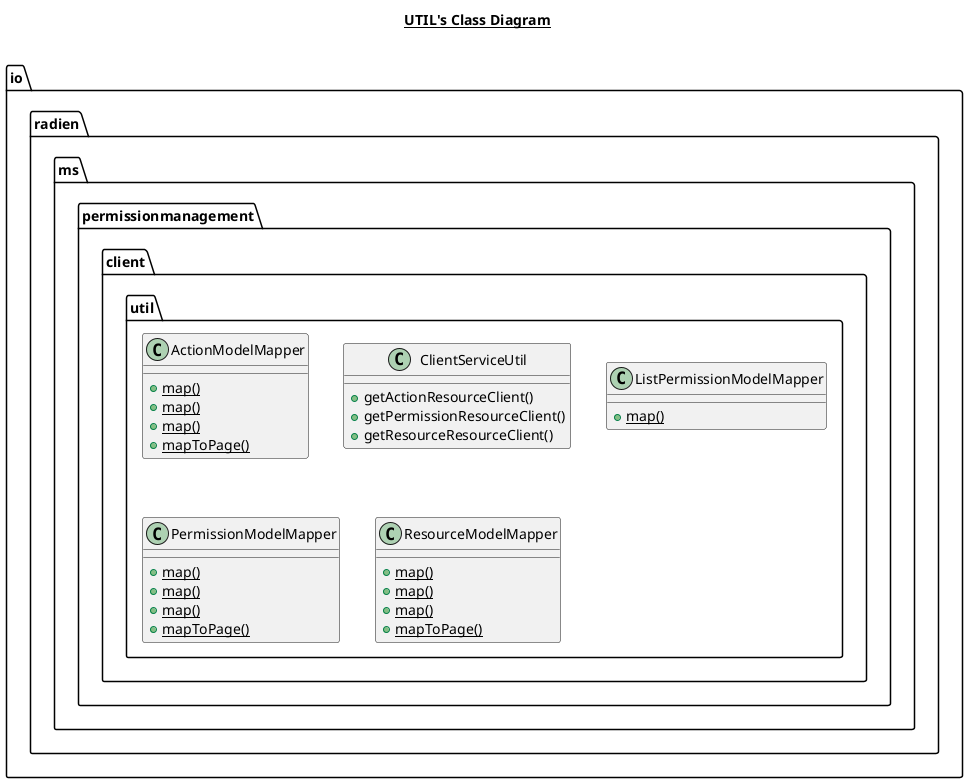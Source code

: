 @startuml

title __UTIL's Class Diagram__\n

  namespace io.radien.ms.permissionmanagement.client {
    namespace util {
      class io.radien.ms.permissionmanagement.client.util.ActionModelMapper {
          {static} + map()
          {static} + map()
          {static} + map()
          {static} + mapToPage()
      }
    }
  }
  

  namespace io.radien.ms.permissionmanagement.client {
    namespace util {
      class io.radien.ms.permissionmanagement.client.util.ClientServiceUtil {
          + getActionResourceClient()
          + getPermissionResourceClient()
          + getResourceResourceClient()
      }
    }
  }
  

  namespace io.radien.ms.permissionmanagement.client {
    namespace util {
      class io.radien.ms.permissionmanagement.client.util.ListPermissionModelMapper {
          {static} + map()
      }
    }
  }
  

  namespace io.radien.ms.permissionmanagement.client {
    namespace util {
      class io.radien.ms.permissionmanagement.client.util.PermissionModelMapper {
          {static} + map()
          {static} + map()
          {static} + map()
          {static} + mapToPage()
      }
    }
  }
  

  namespace io.radien.ms.permissionmanagement.client {
    namespace util {
      class io.radien.ms.permissionmanagement.client.util.ResourceModelMapper {
          {static} + map()
          {static} + map()
          {static} + map()
          {static} + mapToPage()
      }
    }
  }
  








@enduml
